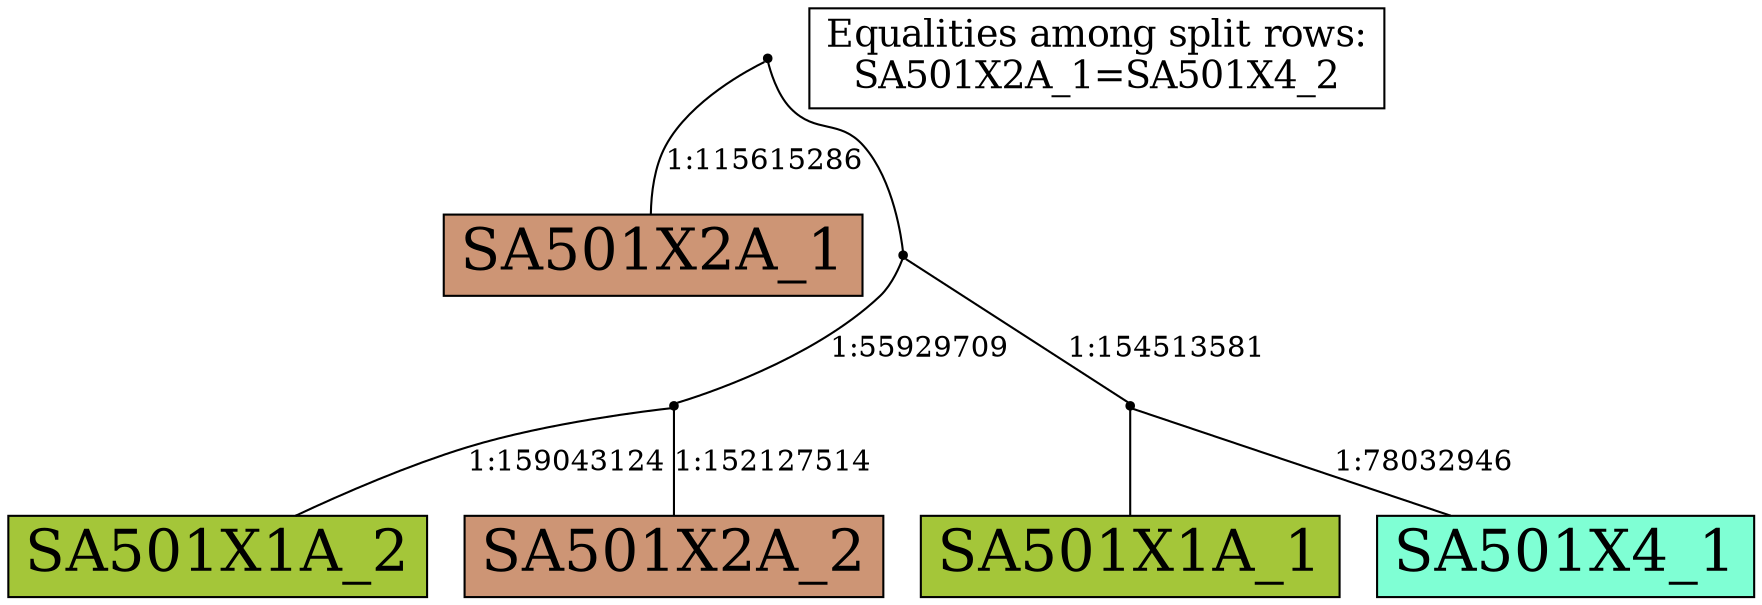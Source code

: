 digraph {
SA501X1A_1[label="SA501X1A_1",shape=box,style=filled,fontsize=28,fillcolor="#a4c639"];
SA501X1A_2[label="SA501X1A_2",shape=box,style=filled,fontsize=28,fillcolor="#a4c639"];
SA501X2A_1[label="SA501X2A_1",shape=box,style=filled,fontsize=28,fillcolor="#cd9575"];
SA501X2A_2[label="SA501X2A_2",shape=box,style=filled,fontsize=28,fillcolor="#cd9575"];
SA501X4_1[label="SA501X4_1",shape=box,style=filled,fontsize=28,fillcolor="#7fffd4"];
legend[label="Equalities among split rows:
SA501X2A_1=SA501X4_2
",shape=box,fontsize=18];
Int1[shape=point,style=filled,fillcolor=black,label=""];
Int1 -> SA501X1A_2[arrowhead=none, label="1:159043124"];
Int1 -> SA501X2A_2[arrowhead=none, label="1:152127514"];
Int2[shape=point,style=filled,fillcolor=black,label=""];
Int2 -> SA501X1A_1[arrowhead=none, label=""];
Int2 -> SA501X4_1[arrowhead=none, label="1:78032946"];
Int3[shape=point,style=filled,fillcolor=black,label=""];
Int3 -> Int1[arrowhead=none, label="1:55929709"];
Int3 -> Int2[arrowhead=none, label="1:154513581"];
Int4[shape=point,style=filled,fillcolor=black,label=""];
Int4 -> SA501X2A_1[arrowhead=none, label="1:115615286"];
Int4 -> Int3[arrowhead=none, label=""];
}